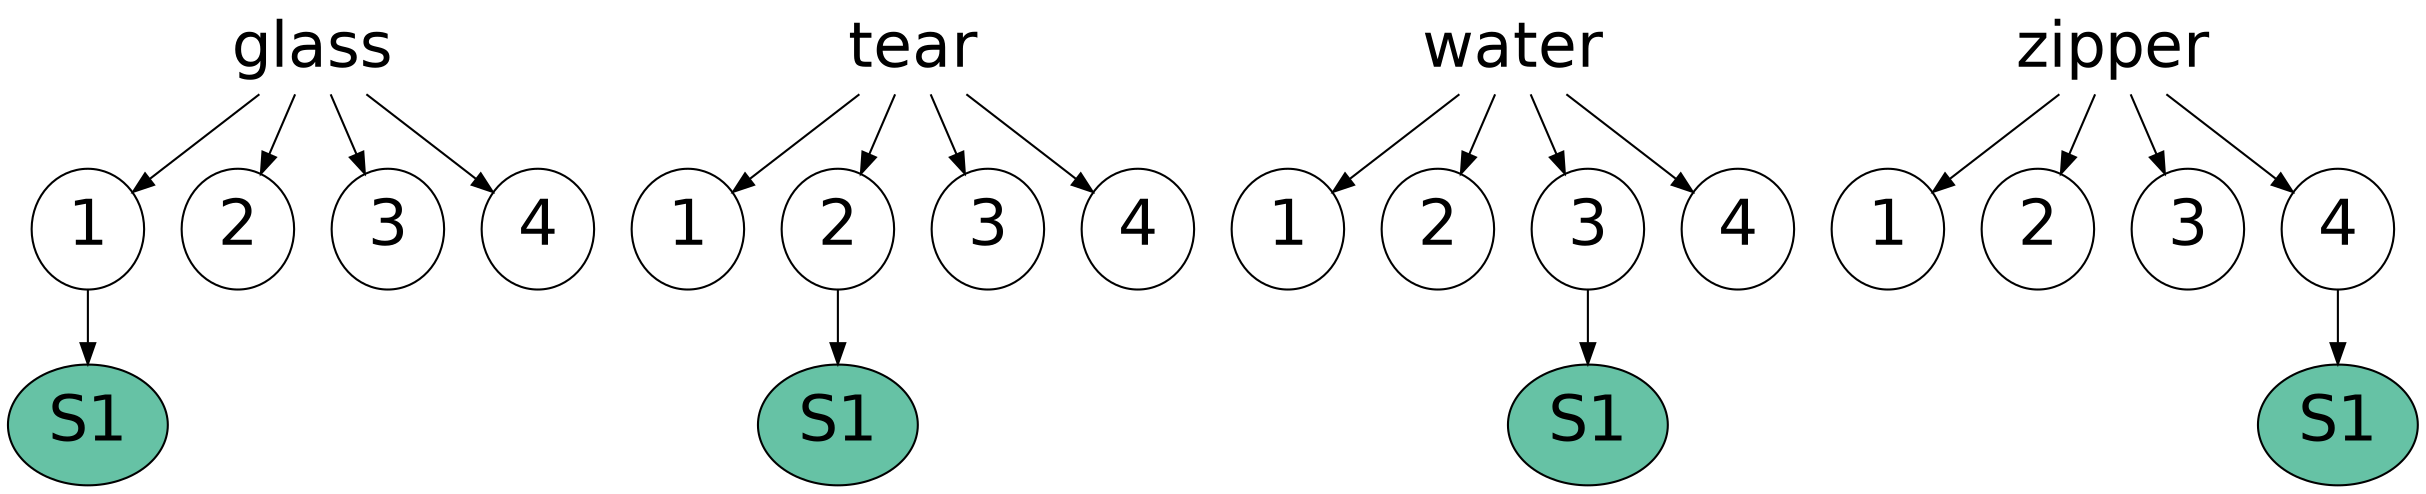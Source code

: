 digraph {
  node[fontname="helvetica", fontsize=30];

  glass -> {glass1, glass2, glass3, glass4};
  tear -> {tear1, tear2, tear3, tear4};
  water -> {water1, water2, water3, water4};
  zipper -> {zipper1, zipper2, zipper3, zipper4};
  
  glass[shape="none"];
  tear[shape="none"];
  water[shape="none"];
  zipper[shape="none"];

  glass1[label="1"];
  glass2[label="2"];
  glass3[label="3"];
  glass4[label="4"];

  tear1[label="1"];
  tear2[label="2"];
  tear3[label="3"];
  tear4[label="4"];

  water1[label="1"];
  water2[label="2"];
  water3[label="3"];
  water4[label="4"];

  zipper1[label="1"];
  zipper2[label="2"];
  zipper3[label="3"];
  zipper4[label="4"];

  glass1 -> subj1;
  tear2 -> subj2;
  water3 -> subj3;
  zipper4 -> subj4;

  subj1[label="S1", style="filled", fillcolor="#66C2A5"];
  subj2[label="S1", style="filled", fillcolor="#66C2A5"];
  subj3[label="S1", style="filled", fillcolor="#66C2A5"];
  subj4[label="S1", style="filled", fillcolor="#66C2A5"];
}